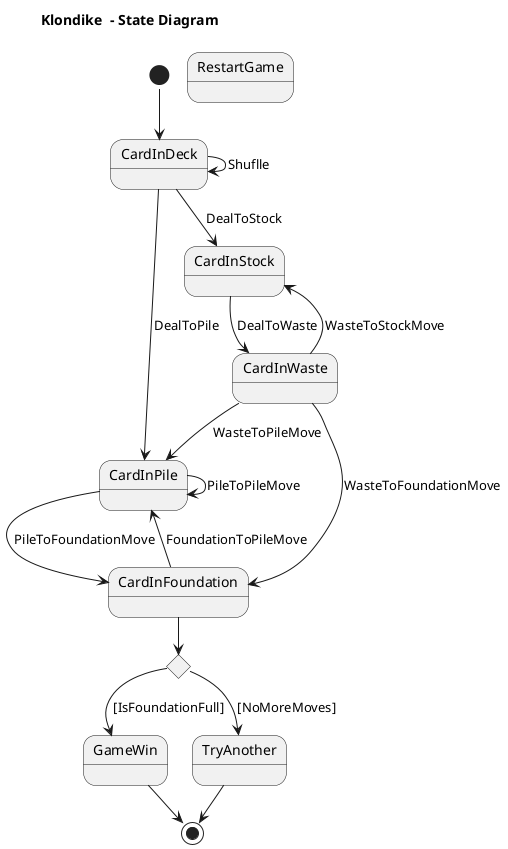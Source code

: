 @startuml StateDiagram
title Klondike  - State Diagram
!pragma layout smetana

state CardInDeck
state CardInPile
state CardInStock
state CardInFoundation
state GameFinal <<choice>>
state RestartGame
state GameWin

[*] --> CardInDeck
CardInDeck --> CardInDeck: Shuflle
CardInDeck --> CardInPile: DealToPile
CardInDeck --> CardInStock: DealToStock

CardInPile --> CardInPile: PileToPileMove
CardInPile --> CardInFoundation: PileToFoundationMove
CardInFoundation --> CardInPile: FoundationToPileMove

CardInStock --> CardInWaste: DealToWaste
CardInWaste --> CardInStock: WasteToStockMove
CardInWaste --> CardInPile: WasteToPileMove
CardInWaste --> CardInFoundation: WasteToFoundationMove

CardInFoundation --> GameFinal
GameFinal --> TryAnother: [NoMoreMoves]
GameFinal --> GameWin: [IsFoundationFull]

TryAnother --> [*]
GameWin --> [*]

@enduml
